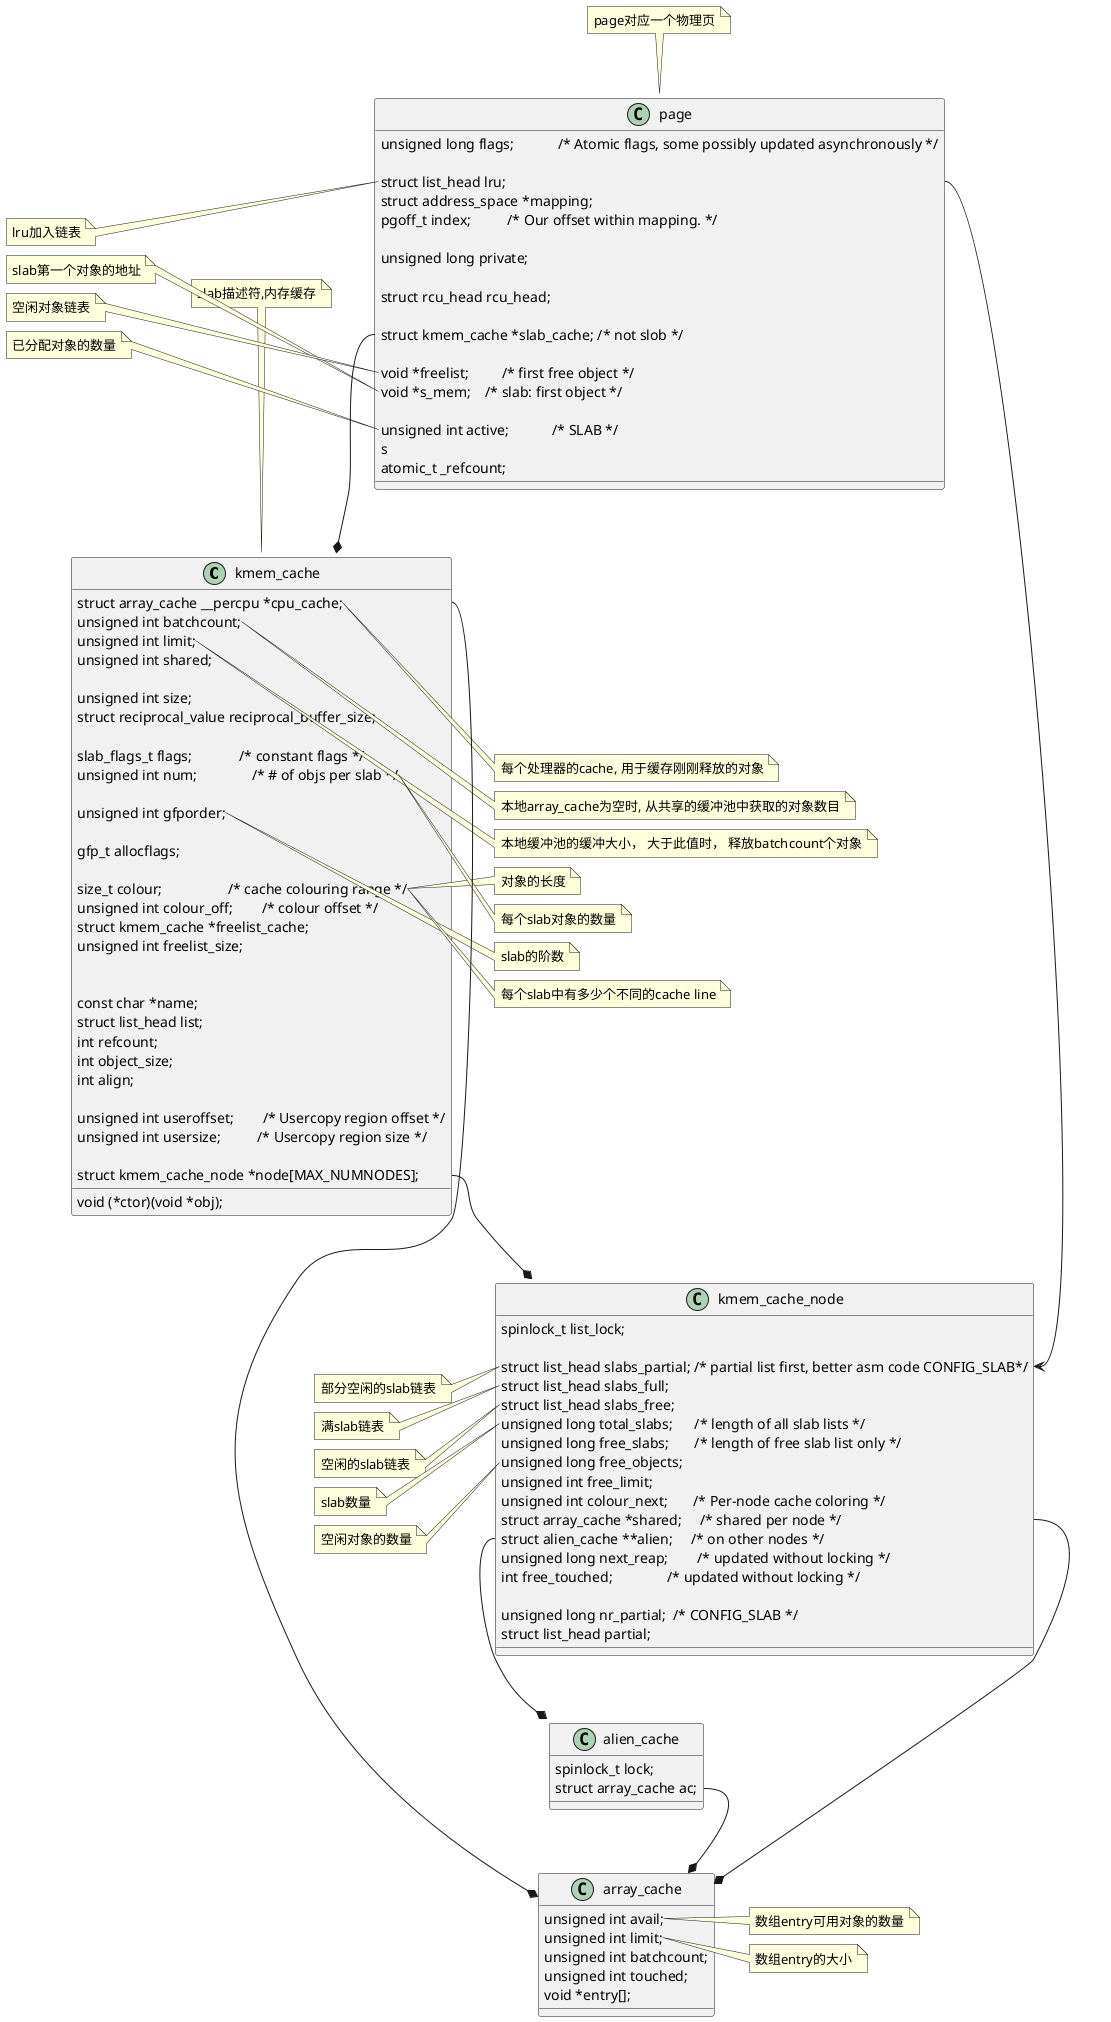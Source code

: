 @startuml
' left to right direction

class kmem_cache {
        struct array_cache __percpu *cpu_cache;
        unsigned int batchcount;
        unsigned int limit;
        unsigned int shared;

        unsigned int size;
        struct reciprocal_value reciprocal_buffer_size;

        slab_flags_t flags;             /* constant flags */
        unsigned int num;               /* # of objs per slab */

        unsigned int gfporder;  

        gfp_t allocflags;

        size_t colour;                  /* cache colouring range */
        unsigned int colour_off;        /* colour offset */
        struct kmem_cache *freelist_cache;
        unsigned int freelist_size;

        void (*ctor)(void *obj);

        const char *name;
        struct list_head list;
        int refcount;
        int object_size;
        int align;

        unsigned int useroffset;        /* Usercopy region offset */
        unsigned int usersize;          /* Usercopy region size */

        struct kmem_cache_node *node[MAX_NUMNODES];
}

note top: slab描述符,内存缓存

note right of kmem_cache::cpu_cache
    每个处理器的cache, 用于缓存刚刚释放的对象
end note

note right of kmem_cache::batchcount
    本地array_cache为空时, 从共享的缓冲池中获取的对象数目
end note

note right of kmem_cache::limit
    本地缓冲池的缓冲大小， 大于此值时， 释放batchcount个对象
end note

note right of kmem_cache::size
    对象的长度
end note

note right of kmem_cache::num
    每个slab对象的数量
end note

note right of kmem_cache::gfporder
    slab的阶数
end note

note right of kmem_cache::colour
    每个slab中有多少个不同的cache line
end note


class kmem_cache_node {
        spinlock_t list_lock;

        struct list_head slabs_partial; /* partial list first, better asm code CONFIG_SLAB*/
        struct list_head slabs_full;
        struct list_head slabs_free;
        unsigned long total_slabs;      /* length of all slab lists */
        unsigned long free_slabs;       /* length of free slab list only */
        unsigned long free_objects;
        unsigned int free_limit;
        unsigned int colour_next;       /* Per-node cache coloring */
        struct array_cache *shared;     /* shared per node */
        struct alien_cache **alien;     /* on other nodes */
        unsigned long next_reap;        /* updated without locking */
        int free_touched;               /* updated without locking */

        unsigned long nr_partial;  /* CONFIG_SLAB */
        struct list_head partial;
}

note left of kmem_cache_node::slabs_partial
    部分空闲的slab链表
end note

note left of kmem_cache_node::slabs_full
    满slab链表
end note

note left of kmem_cache_node::slabs_free
    空闲的slab链表
end note

note left of kmem_cache_node::total_slabs
    slab数量
end note


note left of kmem_cache_node::free_objects
    空闲对象的数量
end note



class array_cache {
        unsigned int avail;
        unsigned int limit;
        unsigned int batchcount;
        unsigned int touched;
        void *entry[];
}

note right of array_cache::avail
    数组entry可用对象的数量
end note

note right of array_cache::limit
    数组entry的大小
end note

class alien_cache {
        spinlock_t lock;
        struct array_cache ac;
}

class page {
    unsigned long flags;            /* Atomic flags, some possibly updated asynchronously */

    struct list_head lru;
    struct address_space *mapping;
    pgoff_t index;          /* Our offset within mapping. */

    unsigned long private;

    struct rcu_head rcu_head;

    struct kmem_cache *slab_cache; /* not slob */

    void *freelist;         /* first free object */
    void *s_mem;    /* slab: first object */

    unsigned int active;            /* SLAB */
s
    atomic_t _refcount; 
}

note top: page对应一个物理页

note left of page::lru
    lru加入链表
end note

note left of page::s_mem
    slab第一个对象的地址
end note

note left of page::freelist
    空闲对象链表
end note

note left of page::active
    已分配对象的数量
end note


page::lru --> kmem_cache_node::slabs_partial

kmem_cache::cpu_cache --* array_cache
kmem_cache::node --* kmem_cache_node

page::slab_cache --* kmem_cache
kmem_cache_node::shared -right-* array_cache

kmem_cache_node::alien --* alien_cache

alien_cache::ac --* array_cache

















